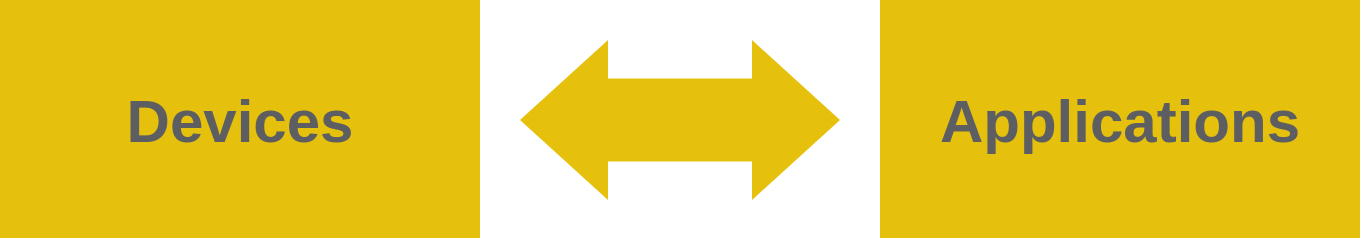 <mxfile version="19.0.3" type="device"><diagram id="kpq5sz_rhxb3J1pllX0r" name="Page-1"><mxGraphModel dx="1102" dy="1048" grid="1" gridSize="10" guides="1" tooltips="1" connect="1" arrows="1" fold="1" page="1" pageScale="1" pageWidth="1169" pageHeight="827" math="0" shadow="0"><root><mxCell id="0"/><mxCell id="1" parent="0"/><mxCell id="6p4V_2sr-lCI1_nGJhf6-3" value="&lt;font data-font-src=&quot;https://fonts.googleapis.com/css?family=Architects+Daughter&quot; style=&quot;font-size: 30px;&quot;&gt;&lt;b style=&quot;&quot;&gt;Devices&lt;/b&gt;&lt;/font&gt;" style="rounded=0;whiteSpace=wrap;html=1;fillColor=#e5c10e;strokeColor=none;fontFamily=Helvetica;fontSize=30;strokeWidth=5;sketch=0;fontColor=#5D5E61;labelBackgroundColor=none;labelBorderColor=none;" vertex="1" parent="1"><mxGeometry x="200" y="360" width="240" height="119" as="geometry"/></mxCell><mxCell id="6p4V_2sr-lCI1_nGJhf6-4" value="&lt;font data-font-src=&quot;https://fonts.googleapis.com/css?family=Architects+Daughter&quot; color=&quot;#5d5e61&quot; style=&quot;font-size: 30px;&quot;&gt;&lt;b style=&quot;&quot;&gt;Applications&lt;/b&gt;&lt;/font&gt;" style="rounded=0;whiteSpace=wrap;html=1;fillColor=#e5c10e;strokeColor=none;fontFamily=Helvetica;fontSize=30;sketch=0;shadow=0;glass=0;strokeWidth=5;" vertex="1" parent="1"><mxGeometry x="640" y="360" width="240" height="119" as="geometry"/></mxCell><mxCell id="6p4V_2sr-lCI1_nGJhf6-5" value="" style="shape=doubleArrow;whiteSpace=wrap;html=1;strokeColor=none;fillColor=#e5c10e;arrowWidth=0.52;arrowSize=0.275;strokeWidth=5;sketch=0;fontColor=#5D5E61;" vertex="1" parent="1"><mxGeometry x="460" y="380" width="160" height="80" as="geometry"/></mxCell></root></mxGraphModel></diagram></mxfile>